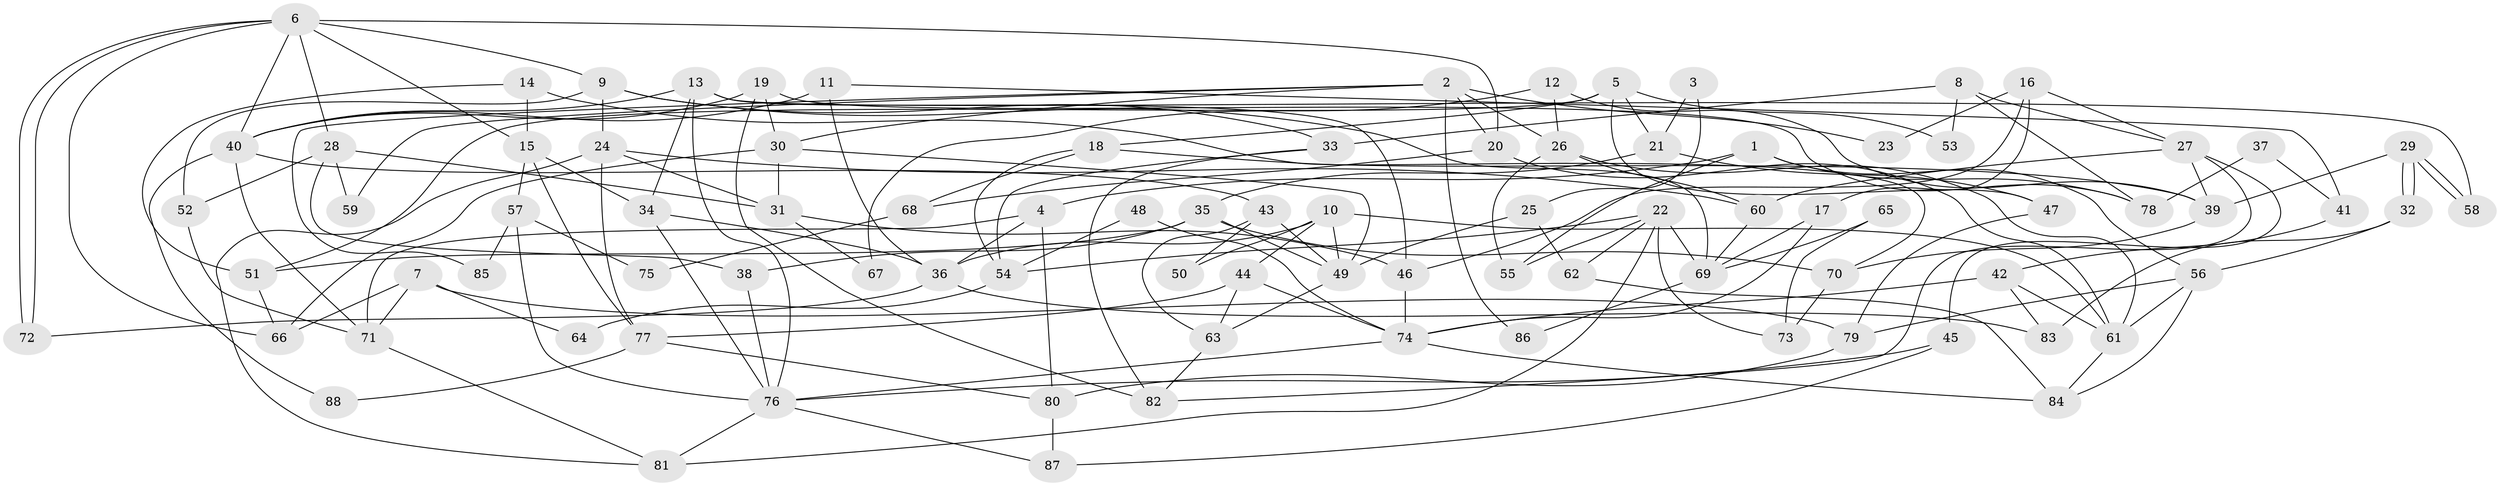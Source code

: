 // Generated by graph-tools (version 1.1) at 2025/36/03/09/25 02:36:21]
// undirected, 88 vertices, 176 edges
graph export_dot {
graph [start="1"]
  node [color=gray90,style=filled];
  1;
  2;
  3;
  4;
  5;
  6;
  7;
  8;
  9;
  10;
  11;
  12;
  13;
  14;
  15;
  16;
  17;
  18;
  19;
  20;
  21;
  22;
  23;
  24;
  25;
  26;
  27;
  28;
  29;
  30;
  31;
  32;
  33;
  34;
  35;
  36;
  37;
  38;
  39;
  40;
  41;
  42;
  43;
  44;
  45;
  46;
  47;
  48;
  49;
  50;
  51;
  52;
  53;
  54;
  55;
  56;
  57;
  58;
  59;
  60;
  61;
  62;
  63;
  64;
  65;
  66;
  67;
  68;
  69;
  70;
  71;
  72;
  73;
  74;
  75;
  76;
  77;
  78;
  79;
  80;
  81;
  82;
  83;
  84;
  85;
  86;
  87;
  88;
  1 -- 55;
  1 -- 4;
  1 -- 56;
  1 -- 78;
  2 -- 30;
  2 -- 26;
  2 -- 20;
  2 -- 23;
  2 -- 59;
  2 -- 85;
  2 -- 86;
  3 -- 21;
  3 -- 25;
  4 -- 80;
  4 -- 36;
  4 -- 71;
  5 -- 21;
  5 -- 51;
  5 -- 18;
  5 -- 47;
  5 -- 53;
  6 -- 15;
  6 -- 72;
  6 -- 72;
  6 -- 9;
  6 -- 20;
  6 -- 28;
  6 -- 40;
  6 -- 66;
  7 -- 71;
  7 -- 66;
  7 -- 64;
  7 -- 79;
  8 -- 27;
  8 -- 33;
  8 -- 53;
  8 -- 78;
  9 -- 24;
  9 -- 33;
  9 -- 52;
  9 -- 69;
  10 -- 61;
  10 -- 36;
  10 -- 44;
  10 -- 49;
  10 -- 50;
  11 -- 40;
  11 -- 36;
  11 -- 41;
  12 -- 26;
  12 -- 39;
  12 -- 67;
  13 -- 40;
  13 -- 46;
  13 -- 34;
  13 -- 58;
  13 -- 76;
  14 -- 51;
  14 -- 70;
  14 -- 15;
  15 -- 34;
  15 -- 57;
  15 -- 77;
  16 -- 27;
  16 -- 17;
  16 -- 23;
  16 -- 46;
  17 -- 69;
  17 -- 74;
  18 -- 54;
  18 -- 39;
  18 -- 68;
  19 -- 78;
  19 -- 30;
  19 -- 40;
  19 -- 82;
  20 -- 61;
  20 -- 68;
  21 -- 47;
  21 -- 35;
  22 -- 69;
  22 -- 81;
  22 -- 54;
  22 -- 55;
  22 -- 62;
  22 -- 73;
  24 -- 77;
  24 -- 31;
  24 -- 60;
  24 -- 81;
  25 -- 62;
  25 -- 49;
  26 -- 61;
  26 -- 60;
  26 -- 55;
  27 -- 39;
  27 -- 45;
  27 -- 60;
  27 -- 82;
  28 -- 52;
  28 -- 31;
  28 -- 38;
  28 -- 59;
  29 -- 32;
  29 -- 32;
  29 -- 58;
  29 -- 58;
  29 -- 39;
  30 -- 31;
  30 -- 49;
  30 -- 66;
  31 -- 46;
  31 -- 67;
  32 -- 56;
  32 -- 83;
  33 -- 82;
  33 -- 54;
  34 -- 76;
  34 -- 36;
  35 -- 38;
  35 -- 49;
  35 -- 51;
  35 -- 70;
  36 -- 83;
  36 -- 72;
  37 -- 41;
  37 -- 78;
  38 -- 76;
  39 -- 70;
  40 -- 43;
  40 -- 71;
  40 -- 88;
  41 -- 42;
  42 -- 61;
  42 -- 74;
  42 -- 83;
  43 -- 63;
  43 -- 49;
  43 -- 50;
  44 -- 63;
  44 -- 74;
  44 -- 77;
  45 -- 76;
  45 -- 87;
  46 -- 74;
  47 -- 79;
  48 -- 74;
  48 -- 54;
  49 -- 63;
  51 -- 66;
  52 -- 71;
  54 -- 64;
  56 -- 84;
  56 -- 61;
  56 -- 79;
  57 -- 76;
  57 -- 75;
  57 -- 85;
  60 -- 69;
  61 -- 84;
  62 -- 84;
  63 -- 82;
  65 -- 73;
  65 -- 69;
  68 -- 75;
  69 -- 86;
  70 -- 73;
  71 -- 81;
  74 -- 76;
  74 -- 84;
  76 -- 81;
  76 -- 87;
  77 -- 80;
  77 -- 88;
  79 -- 80;
  80 -- 87;
}

